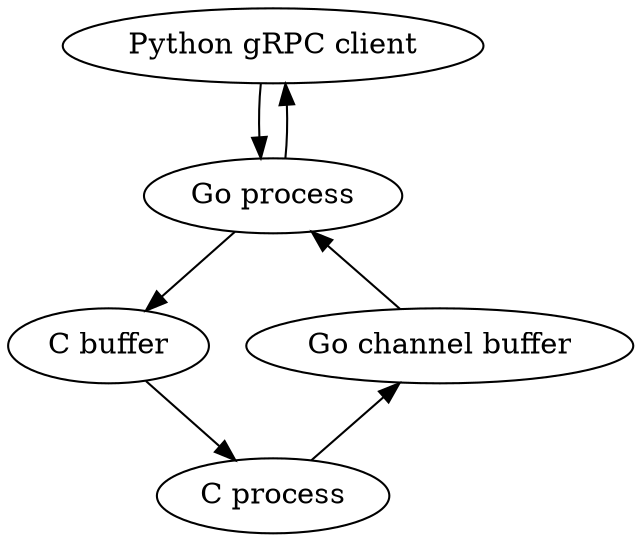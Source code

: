 digraph {
    "Python gRPC client" -> "Go process";
     "Go process" -> "Python gRPC client";
    "Go process" -> "C buffer";
    "C process" -> "Go channel buffer";
    "Go channel buffer" -> "Go process";
    "C buffer" -> "C process";
    subgraph subs {
        rank="same";
        "Go channel buffer";
        "C buffer";
    }
}
